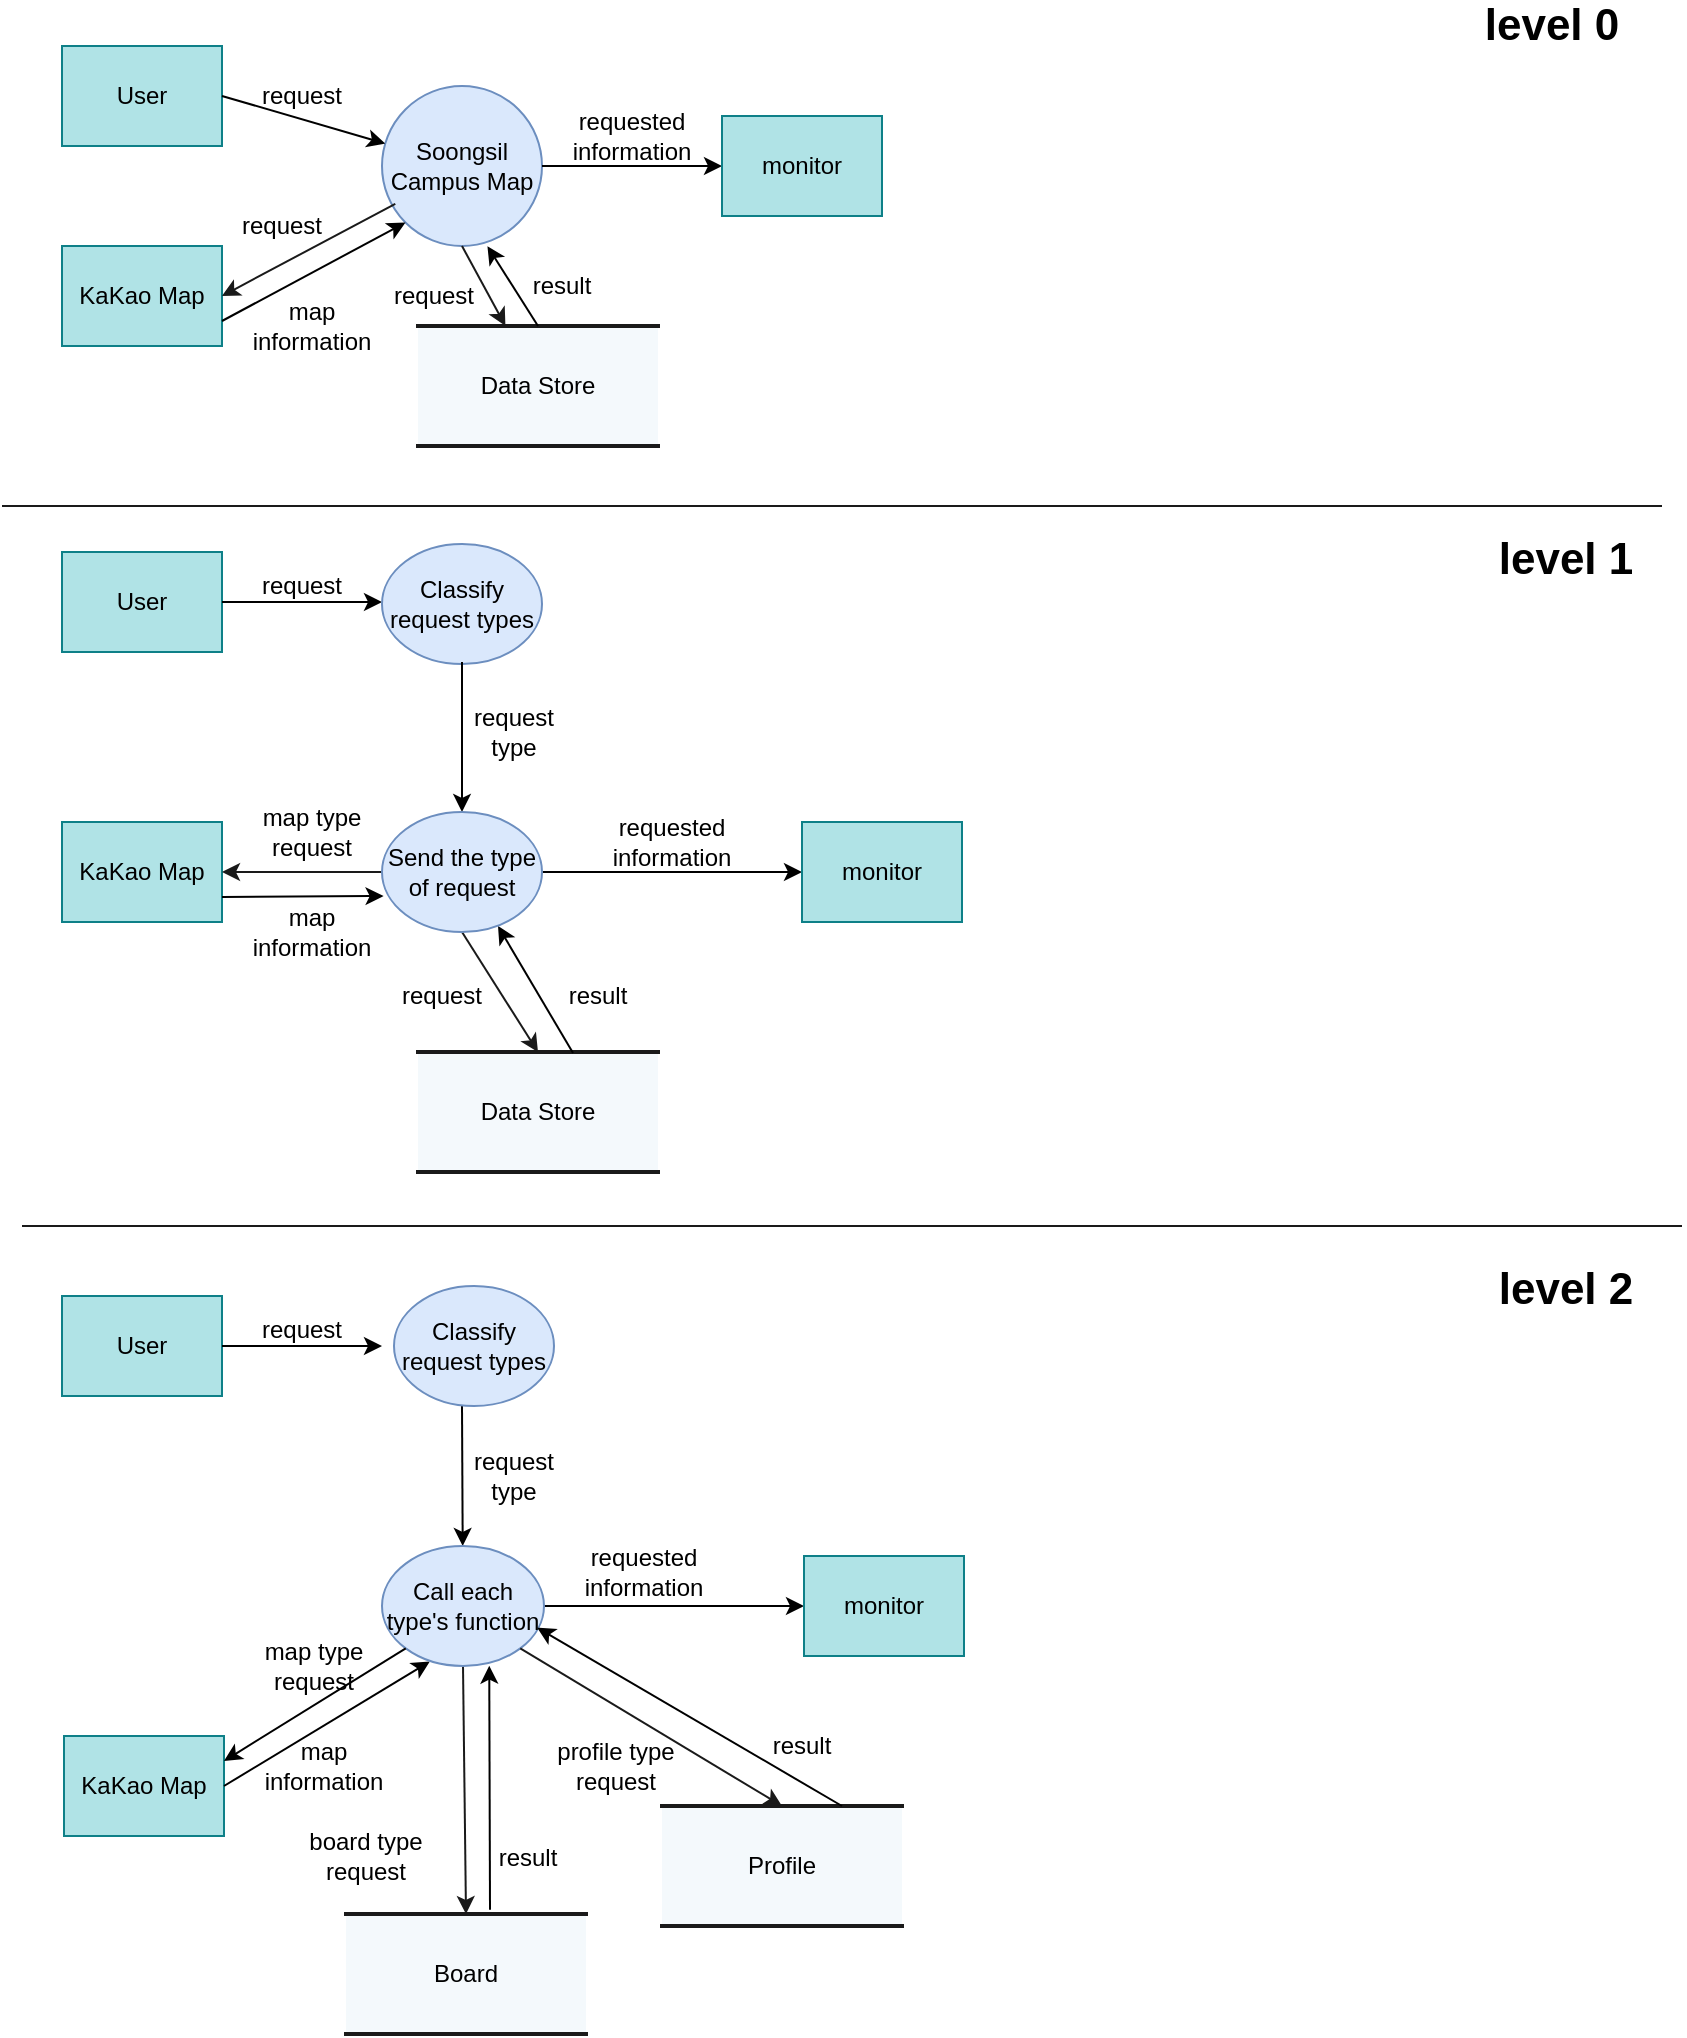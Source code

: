 <mxfile version="14.5.10" type="github">
  <diagram id="bymFOXxrn5_BvPnEqQ4S" name="Page-1">
    <mxGraphModel dx="748" dy="1120" grid="1" gridSize="10" guides="1" tooltips="1" connect="1" arrows="1" fold="1" page="1" pageScale="1" pageWidth="827" pageHeight="1169" math="0" shadow="0">
      <root>
        <mxCell id="0" />
        <mxCell id="1" parent="0" />
        <mxCell id="Yp8CZBlHFuohsSUHgXvk-1" value="Soongsil&lt;br&gt;Campus Map" style="ellipse;whiteSpace=wrap;html=1;aspect=fixed;fillColor=#dae8fc;strokeColor=#6c8ebf;" vertex="1" parent="1">
          <mxGeometry x="190" y="50" width="80" height="80" as="geometry" />
        </mxCell>
        <mxCell id="Yp8CZBlHFuohsSUHgXvk-2" value="User" style="rounded=0;whiteSpace=wrap;html=1;fillColor=#b0e3e6;strokeColor=#0e8088;" vertex="1" parent="1">
          <mxGeometry x="30" y="30" width="80" height="50" as="geometry" />
        </mxCell>
        <mxCell id="Yp8CZBlHFuohsSUHgXvk-3" value="" style="endArrow=classic;html=1;exitX=1;exitY=0.5;exitDx=0;exitDy=0;" edge="1" parent="1" source="Yp8CZBlHFuohsSUHgXvk-2" target="Yp8CZBlHFuohsSUHgXvk-1">
          <mxGeometry width="50" height="50" relative="1" as="geometry">
            <mxPoint x="170" y="160" as="sourcePoint" />
            <mxPoint x="220" y="110" as="targetPoint" />
          </mxGeometry>
        </mxCell>
        <mxCell id="Yp8CZBlHFuohsSUHgXvk-4" value="KaKao Map" style="rounded=0;whiteSpace=wrap;html=1;fillColor=#b0e3e6;strokeColor=#0e8088;" vertex="1" parent="1">
          <mxGeometry x="30" y="130" width="80" height="50" as="geometry" />
        </mxCell>
        <mxCell id="Yp8CZBlHFuohsSUHgXvk-5" value="" style="endArrow=classic;html=1;exitX=1;exitY=0.75;exitDx=0;exitDy=0;entryX=0;entryY=1;entryDx=0;entryDy=0;" edge="1" parent="1" source="Yp8CZBlHFuohsSUHgXvk-4" target="Yp8CZBlHFuohsSUHgXvk-1">
          <mxGeometry width="50" height="50" relative="1" as="geometry">
            <mxPoint x="120" y="65" as="sourcePoint" />
            <mxPoint x="201.6" y="88.8" as="targetPoint" />
          </mxGeometry>
        </mxCell>
        <mxCell id="Yp8CZBlHFuohsSUHgXvk-6" value="" style="endArrow=classic;html=1;exitX=0.083;exitY=0.736;exitDx=0;exitDy=0;entryX=1;entryY=0.5;entryDx=0;entryDy=0;exitPerimeter=0;fillColor=#fff2cc;strokeColor=#1A1A1A;" edge="1" parent="1" source="Yp8CZBlHFuohsSUHgXvk-1" target="Yp8CZBlHFuohsSUHgXvk-4">
          <mxGeometry width="50" height="50" relative="1" as="geometry">
            <mxPoint x="120" y="177.5" as="sourcePoint" />
            <mxPoint x="211.716" y="128.284" as="targetPoint" />
          </mxGeometry>
        </mxCell>
        <mxCell id="Yp8CZBlHFuohsSUHgXvk-7" value="request" style="text;html=1;strokeColor=none;fillColor=none;align=center;verticalAlign=middle;whiteSpace=wrap;rounded=0;" vertex="1" parent="1">
          <mxGeometry x="130" y="45" width="40" height="20" as="geometry" />
        </mxCell>
        <mxCell id="Yp8CZBlHFuohsSUHgXvk-8" value="request" style="text;html=1;strokeColor=none;fillColor=none;align=center;verticalAlign=middle;whiteSpace=wrap;rounded=0;" vertex="1" parent="1">
          <mxGeometry x="120" y="110" width="40" height="20" as="geometry" />
        </mxCell>
        <mxCell id="Yp8CZBlHFuohsSUHgXvk-9" value="map information" style="text;html=1;strokeColor=none;fillColor=none;align=center;verticalAlign=middle;whiteSpace=wrap;rounded=0;" vertex="1" parent="1">
          <mxGeometry x="130" y="160" width="50" height="20" as="geometry" />
        </mxCell>
        <mxCell id="Yp8CZBlHFuohsSUHgXvk-10" value="" style="endArrow=classic;html=1;exitX=1;exitY=0.5;exitDx=0;exitDy=0;" edge="1" parent="1" source="Yp8CZBlHFuohsSUHgXvk-1" target="Yp8CZBlHFuohsSUHgXvk-11">
          <mxGeometry width="50" height="50" relative="1" as="geometry">
            <mxPoint x="310" y="150" as="sourcePoint" />
            <mxPoint x="360" y="90" as="targetPoint" />
          </mxGeometry>
        </mxCell>
        <mxCell id="Yp8CZBlHFuohsSUHgXvk-11" value="monitor" style="rounded=0;whiteSpace=wrap;html=1;fillColor=#b0e3e6;strokeColor=#0e8088;" vertex="1" parent="1">
          <mxGeometry x="360" y="65" width="80" height="50" as="geometry" />
        </mxCell>
        <mxCell id="Yp8CZBlHFuohsSUHgXvk-12" value="requested information" style="text;html=1;strokeColor=none;fillColor=none;align=center;verticalAlign=middle;whiteSpace=wrap;rounded=0;" vertex="1" parent="1">
          <mxGeometry x="290" y="65" width="50" height="20" as="geometry" />
        </mxCell>
        <mxCell id="Yp8CZBlHFuohsSUHgXvk-15" value="User" style="rounded=0;whiteSpace=wrap;html=1;fillColor=#b0e3e6;strokeColor=#0e8088;" vertex="1" parent="1">
          <mxGeometry x="30" y="283" width="80" height="50" as="geometry" />
        </mxCell>
        <mxCell id="Yp8CZBlHFuohsSUHgXvk-16" value="" style="endArrow=classic;html=1;exitX=1;exitY=0.5;exitDx=0;exitDy=0;" edge="1" parent="1" source="Yp8CZBlHFuohsSUHgXvk-15">
          <mxGeometry width="50" height="50" relative="1" as="geometry">
            <mxPoint x="170" y="413" as="sourcePoint" />
            <mxPoint x="190" y="308.0" as="targetPoint" />
          </mxGeometry>
        </mxCell>
        <mxCell id="Yp8CZBlHFuohsSUHgXvk-17" value="KaKao Map" style="rounded=0;whiteSpace=wrap;html=1;fillColor=#b0e3e6;strokeColor=#0e8088;" vertex="1" parent="1">
          <mxGeometry x="30" y="418" width="80" height="50" as="geometry" />
        </mxCell>
        <mxCell id="Yp8CZBlHFuohsSUHgXvk-18" value="" style="endArrow=classic;html=1;exitX=1;exitY=0.75;exitDx=0;exitDy=0;entryX=0.01;entryY=0.7;entryDx=0;entryDy=0;entryPerimeter=0;" edge="1" parent="1" source="Yp8CZBlHFuohsSUHgXvk-17" target="Yp8CZBlHFuohsSUHgXvk-42">
          <mxGeometry width="50" height="50" relative="1" as="geometry">
            <mxPoint x="120" y="318" as="sourcePoint" />
            <mxPoint x="300" y="353" as="targetPoint" />
          </mxGeometry>
        </mxCell>
        <mxCell id="Yp8CZBlHFuohsSUHgXvk-19" value="" style="endArrow=classic;html=1;entryX=1;entryY=0.5;entryDx=0;entryDy=0;fillColor=#fff2cc;strokeColor=#1A1A1A;" edge="1" parent="1" source="Yp8CZBlHFuohsSUHgXvk-42" target="Yp8CZBlHFuohsSUHgXvk-17">
          <mxGeometry width="50" height="50" relative="1" as="geometry">
            <mxPoint x="190" y="353" as="sourcePoint" />
            <mxPoint x="211.716" y="381.284" as="targetPoint" />
          </mxGeometry>
        </mxCell>
        <mxCell id="Yp8CZBlHFuohsSUHgXvk-20" value="request" style="text;html=1;strokeColor=none;fillColor=none;align=center;verticalAlign=middle;whiteSpace=wrap;rounded=0;" vertex="1" parent="1">
          <mxGeometry x="130" y="290" width="40" height="20" as="geometry" />
        </mxCell>
        <mxCell id="Yp8CZBlHFuohsSUHgXvk-21" value="map type request" style="text;html=1;strokeColor=none;fillColor=none;align=center;verticalAlign=middle;whiteSpace=wrap;rounded=0;" vertex="1" parent="1">
          <mxGeometry x="125" y="413" width="60" height="20" as="geometry" />
        </mxCell>
        <mxCell id="Yp8CZBlHFuohsSUHgXvk-22" value="map information" style="text;html=1;strokeColor=none;fillColor=none;align=center;verticalAlign=middle;whiteSpace=wrap;rounded=0;" vertex="1" parent="1">
          <mxGeometry x="130" y="463" width="50" height="20" as="geometry" />
        </mxCell>
        <mxCell id="Yp8CZBlHFuohsSUHgXvk-23" value="" style="endArrow=classic;html=1;exitX=1;exitY=0.5;exitDx=0;exitDy=0;" edge="1" parent="1" source="Yp8CZBlHFuohsSUHgXvk-42" target="Yp8CZBlHFuohsSUHgXvk-24">
          <mxGeometry width="50" height="50" relative="1" as="geometry">
            <mxPoint x="630.0" y="343" as="sourcePoint" />
            <mxPoint x="730" y="343" as="targetPoint" />
          </mxGeometry>
        </mxCell>
        <mxCell id="Yp8CZBlHFuohsSUHgXvk-24" value="monitor" style="rounded=0;whiteSpace=wrap;html=1;fillColor=#b0e3e6;strokeColor=#0e8088;" vertex="1" parent="1">
          <mxGeometry x="400" y="418" width="80" height="50" as="geometry" />
        </mxCell>
        <mxCell id="Yp8CZBlHFuohsSUHgXvk-25" value="requested information" style="text;html=1;strokeColor=none;fillColor=none;align=center;verticalAlign=middle;whiteSpace=wrap;rounded=0;" vertex="1" parent="1">
          <mxGeometry x="310" y="418" width="50" height="20" as="geometry" />
        </mxCell>
        <mxCell id="Yp8CZBlHFuohsSUHgXvk-26" value="" style="endArrow=none;html=1;strokeColor=#1A1A1A;" edge="1" parent="1">
          <mxGeometry width="50" height="50" relative="1" as="geometry">
            <mxPoint y="260" as="sourcePoint" />
            <mxPoint x="830" y="260" as="targetPoint" />
          </mxGeometry>
        </mxCell>
        <mxCell id="Yp8CZBlHFuohsSUHgXvk-27" value="&lt;font style=&quot;font-size: 22px&quot;&gt;&lt;b&gt;level 0&lt;/b&gt;&lt;/font&gt;" style="text;html=1;strokeColor=none;fillColor=none;align=center;verticalAlign=middle;whiteSpace=wrap;rounded=0;" vertex="1" parent="1">
          <mxGeometry x="730" y="10" width="90" height="20" as="geometry" />
        </mxCell>
        <mxCell id="Yp8CZBlHFuohsSUHgXvk-28" value="&lt;font style=&quot;font-size: 22px&quot;&gt;&lt;b&gt;level 1&lt;/b&gt;&lt;/font&gt;" style="text;html=1;strokeColor=none;fillColor=none;align=center;verticalAlign=middle;whiteSpace=wrap;rounded=0;" vertex="1" parent="1">
          <mxGeometry x="737" y="277" width="90" height="20" as="geometry" />
        </mxCell>
        <mxCell id="Yp8CZBlHFuohsSUHgXvk-31" value="Classify request types" style="ellipse;whiteSpace=wrap;html=1;fillColor=#dae8fc;strokeColor=#6c8ebf;" vertex="1" parent="1">
          <mxGeometry x="190" y="279" width="80" height="60" as="geometry" />
        </mxCell>
        <mxCell id="Yp8CZBlHFuohsSUHgXvk-34" value="Data Store" style="shape=partialRectangle;whiteSpace=wrap;html=1;left=0;right=0;fillColor=#F4F9FC;strokeWidth=2;strokeColor=#1A1A1A;" vertex="1" parent="1">
          <mxGeometry x="208" y="533" width="120" height="60" as="geometry" />
        </mxCell>
        <mxCell id="Yp8CZBlHFuohsSUHgXvk-35" value="" style="endArrow=classic;html=1;exitX=0.5;exitY=1;exitDx=0;exitDy=0;fillColor=#fff2cc;strokeColor=#1A1A1A;entryX=0.5;entryY=0;entryDx=0;entryDy=0;" edge="1" parent="1" source="Yp8CZBlHFuohsSUHgXvk-42" target="Yp8CZBlHFuohsSUHgXvk-34">
          <mxGeometry width="50" height="50" relative="1" as="geometry">
            <mxPoint x="380.0" y="340" as="sourcePoint" />
            <mxPoint x="270" y="420" as="targetPoint" />
          </mxGeometry>
        </mxCell>
        <mxCell id="Yp8CZBlHFuohsSUHgXvk-36" value="request" style="text;html=1;strokeColor=none;fillColor=none;align=center;verticalAlign=middle;whiteSpace=wrap;rounded=0;" vertex="1" parent="1">
          <mxGeometry x="190" y="495" width="60" height="20" as="geometry" />
        </mxCell>
        <mxCell id="Yp8CZBlHFuohsSUHgXvk-37" value="" style="endArrow=classic;html=1;exitX=0.646;exitY=0.009;exitDx=0;exitDy=0;exitPerimeter=0;entryX=0.725;entryY=0.95;entryDx=0;entryDy=0;entryPerimeter=0;" edge="1" parent="1" source="Yp8CZBlHFuohsSUHgXvk-34" target="Yp8CZBlHFuohsSUHgXvk-42">
          <mxGeometry width="50" height="50" relative="1" as="geometry">
            <mxPoint x="270" y="432.5" as="sourcePoint" />
            <mxPoint x="250" y="464" as="targetPoint" />
          </mxGeometry>
        </mxCell>
        <mxCell id="Yp8CZBlHFuohsSUHgXvk-38" value="result" style="text;html=1;strokeColor=none;fillColor=none;align=center;verticalAlign=middle;whiteSpace=wrap;rounded=0;" vertex="1" parent="1">
          <mxGeometry x="268" y="495" width="60" height="20" as="geometry" />
        </mxCell>
        <mxCell id="Yp8CZBlHFuohsSUHgXvk-41" value="" style="endArrow=classic;html=1;" edge="1" parent="1" target="Yp8CZBlHFuohsSUHgXvk-42">
          <mxGeometry width="50" height="50" relative="1" as="geometry">
            <mxPoint x="230" y="338.0" as="sourcePoint" />
            <mxPoint x="340" y="308" as="targetPoint" />
          </mxGeometry>
        </mxCell>
        <mxCell id="Yp8CZBlHFuohsSUHgXvk-42" value="Send the type of request" style="ellipse;whiteSpace=wrap;html=1;fillColor=#dae8fc;strokeColor=#6c8ebf;" vertex="1" parent="1">
          <mxGeometry x="190" y="413" width="80" height="60" as="geometry" />
        </mxCell>
        <mxCell id="Yp8CZBlHFuohsSUHgXvk-47" value="request type" style="text;html=1;strokeColor=none;fillColor=none;align=center;verticalAlign=middle;whiteSpace=wrap;rounded=0;" vertex="1" parent="1">
          <mxGeometry x="236" y="363" width="40" height="20" as="geometry" />
        </mxCell>
        <mxCell id="Yp8CZBlHFuohsSUHgXvk-49" value="" style="endArrow=none;html=1;strokeColor=#1A1A1A;" edge="1" parent="1">
          <mxGeometry width="50" height="50" relative="1" as="geometry">
            <mxPoint x="10" y="620" as="sourcePoint" />
            <mxPoint x="840" y="620" as="targetPoint" />
          </mxGeometry>
        </mxCell>
        <mxCell id="Yp8CZBlHFuohsSUHgXvk-50" value="&lt;font style=&quot;font-size: 22px&quot;&gt;&lt;b&gt;level 2&lt;/b&gt;&lt;/font&gt;" style="text;html=1;strokeColor=none;fillColor=none;align=center;verticalAlign=middle;whiteSpace=wrap;rounded=0;" vertex="1" parent="1">
          <mxGeometry x="737" y="642" width="90" height="20" as="geometry" />
        </mxCell>
        <mxCell id="Yp8CZBlHFuohsSUHgXvk-51" value="User" style="rounded=0;whiteSpace=wrap;html=1;fillColor=#b0e3e6;strokeColor=#0e8088;" vertex="1" parent="1">
          <mxGeometry x="30" y="655" width="80" height="50" as="geometry" />
        </mxCell>
        <mxCell id="Yp8CZBlHFuohsSUHgXvk-52" value="" style="endArrow=classic;html=1;exitX=1;exitY=0.5;exitDx=0;exitDy=0;" edge="1" parent="1" source="Yp8CZBlHFuohsSUHgXvk-51">
          <mxGeometry width="50" height="50" relative="1" as="geometry">
            <mxPoint x="170" y="785" as="sourcePoint" />
            <mxPoint x="190" y="680" as="targetPoint" />
          </mxGeometry>
        </mxCell>
        <mxCell id="Yp8CZBlHFuohsSUHgXvk-53" value="KaKao Map" style="rounded=0;whiteSpace=wrap;html=1;fillColor=#b0e3e6;strokeColor=#0e8088;" vertex="1" parent="1">
          <mxGeometry x="31" y="875" width="80" height="50" as="geometry" />
        </mxCell>
        <mxCell id="Yp8CZBlHFuohsSUHgXvk-54" value="" style="endArrow=classic;html=1;exitX=1;exitY=0.5;exitDx=0;exitDy=0;entryX=0.295;entryY=0.962;entryDx=0;entryDy=0;entryPerimeter=0;" edge="1" parent="1" source="Yp8CZBlHFuohsSUHgXvk-53" target="Yp8CZBlHFuohsSUHgXvk-72">
          <mxGeometry width="50" height="50" relative="1" as="geometry">
            <mxPoint x="121" y="775" as="sourcePoint" />
            <mxPoint x="301" y="810" as="targetPoint" />
          </mxGeometry>
        </mxCell>
        <mxCell id="Yp8CZBlHFuohsSUHgXvk-56" value="request" style="text;html=1;strokeColor=none;fillColor=none;align=center;verticalAlign=middle;whiteSpace=wrap;rounded=0;" vertex="1" parent="1">
          <mxGeometry x="130" y="662" width="40" height="20" as="geometry" />
        </mxCell>
        <mxCell id="Yp8CZBlHFuohsSUHgXvk-57" value="map type request" style="text;html=1;strokeColor=none;fillColor=none;align=center;verticalAlign=middle;whiteSpace=wrap;rounded=0;" vertex="1" parent="1">
          <mxGeometry x="126" y="830" width="60" height="20" as="geometry" />
        </mxCell>
        <mxCell id="Yp8CZBlHFuohsSUHgXvk-58" value="map information" style="text;html=1;strokeColor=none;fillColor=none;align=center;verticalAlign=middle;whiteSpace=wrap;rounded=0;" vertex="1" parent="1">
          <mxGeometry x="136" y="880" width="50" height="20" as="geometry" />
        </mxCell>
        <mxCell id="Yp8CZBlHFuohsSUHgXvk-59" value="" style="endArrow=classic;html=1;exitX=1;exitY=0.5;exitDx=0;exitDy=0;" edge="1" parent="1" target="Yp8CZBlHFuohsSUHgXvk-60">
          <mxGeometry width="50" height="50" relative="1" as="geometry">
            <mxPoint x="271" y="810" as="sourcePoint" />
            <mxPoint x="731" y="710" as="targetPoint" />
          </mxGeometry>
        </mxCell>
        <mxCell id="Yp8CZBlHFuohsSUHgXvk-60" value="monitor" style="rounded=0;whiteSpace=wrap;html=1;fillColor=#b0e3e6;strokeColor=#0e8088;" vertex="1" parent="1">
          <mxGeometry x="401" y="785" width="80" height="50" as="geometry" />
        </mxCell>
        <mxCell id="Yp8CZBlHFuohsSUHgXvk-61" value="requested information" style="text;html=1;strokeColor=none;fillColor=none;align=center;verticalAlign=middle;whiteSpace=wrap;rounded=0;" vertex="1" parent="1">
          <mxGeometry x="296" y="783" width="50" height="20" as="geometry" />
        </mxCell>
        <mxCell id="Yp8CZBlHFuohsSUHgXvk-63" value="Board" style="shape=partialRectangle;whiteSpace=wrap;html=1;left=0;right=0;fillColor=#F4F9FC;strokeWidth=2;strokeColor=#1A1A1A;" vertex="1" parent="1">
          <mxGeometry x="172" y="964" width="120" height="60" as="geometry" />
        </mxCell>
        <mxCell id="Yp8CZBlHFuohsSUHgXvk-64" value="" style="endArrow=classic;html=1;fillColor=#fff2cc;strokeColor=#1A1A1A;entryX=0.5;entryY=0;entryDx=0;entryDy=0;exitX=0.5;exitY=1;exitDx=0;exitDy=0;" edge="1" parent="1" source="Yp8CZBlHFuohsSUHgXvk-72" target="Yp8CZBlHFuohsSUHgXvk-63">
          <mxGeometry width="50" height="50" relative="1" as="geometry">
            <mxPoint x="230" y="850" as="sourcePoint" />
            <mxPoint x="223" y="852" as="targetPoint" />
          </mxGeometry>
        </mxCell>
        <mxCell id="Yp8CZBlHFuohsSUHgXvk-65" value="board type request" style="text;html=1;strokeColor=none;fillColor=none;align=center;verticalAlign=middle;whiteSpace=wrap;rounded=0;" vertex="1" parent="1">
          <mxGeometry x="152" y="925" width="60" height="20" as="geometry" />
        </mxCell>
        <mxCell id="Yp8CZBlHFuohsSUHgXvk-66" value="" style="endArrow=classic;html=1;entryX=0.662;entryY=0.997;entryDx=0;entryDy=0;entryPerimeter=0;exitX=0.6;exitY=-0.035;exitDx=0;exitDy=0;exitPerimeter=0;" edge="1" parent="1" source="Yp8CZBlHFuohsSUHgXvk-63" target="Yp8CZBlHFuohsSUHgXvk-72">
          <mxGeometry width="50" height="50" relative="1" as="geometry">
            <mxPoint x="250" y="990" as="sourcePoint" />
            <mxPoint x="223" y="875" as="targetPoint" />
          </mxGeometry>
        </mxCell>
        <mxCell id="Yp8CZBlHFuohsSUHgXvk-67" value="result" style="text;html=1;strokeColor=none;fillColor=none;align=center;verticalAlign=middle;whiteSpace=wrap;rounded=0;" vertex="1" parent="1">
          <mxGeometry x="233" y="926" width="60" height="20" as="geometry" />
        </mxCell>
        <mxCell id="Yp8CZBlHFuohsSUHgXvk-68" value="" style="endArrow=classic;html=1;" edge="1" parent="1" target="Yp8CZBlHFuohsSUHgXvk-72">
          <mxGeometry width="50" height="50" relative="1" as="geometry">
            <mxPoint x="230" y="710" as="sourcePoint" />
            <mxPoint x="231" y="790" as="targetPoint" />
          </mxGeometry>
        </mxCell>
        <mxCell id="Yp8CZBlHFuohsSUHgXvk-70" value="request type" style="text;html=1;strokeColor=none;fillColor=none;align=center;verticalAlign=middle;whiteSpace=wrap;rounded=0;" vertex="1" parent="1">
          <mxGeometry x="236" y="735" width="40" height="20" as="geometry" />
        </mxCell>
        <mxCell id="Yp8CZBlHFuohsSUHgXvk-71" value="Classify request types" style="ellipse;whiteSpace=wrap;html=1;fillColor=#dae8fc;strokeColor=#6c8ebf;" vertex="1" parent="1">
          <mxGeometry x="196" y="650" width="80" height="60" as="geometry" />
        </mxCell>
        <mxCell id="Yp8CZBlHFuohsSUHgXvk-72" value="Call each type&#39;s function" style="ellipse;whiteSpace=wrap;html=1;fillColor=#dae8fc;strokeColor=#6c8ebf;" vertex="1" parent="1">
          <mxGeometry x="190" y="780" width="81" height="60" as="geometry" />
        </mxCell>
        <mxCell id="Yp8CZBlHFuohsSUHgXvk-73" value="" style="endArrow=classic;html=1;exitX=0;exitY=1;exitDx=0;exitDy=0;entryX=1;entryY=0.25;entryDx=0;entryDy=0;" edge="1" parent="1" source="Yp8CZBlHFuohsSUHgXvk-72" target="Yp8CZBlHFuohsSUHgXvk-53">
          <mxGeometry width="50" height="50" relative="1" as="geometry">
            <mxPoint x="186" y="825" as="sourcePoint" />
            <mxPoint x="170" y="860" as="targetPoint" />
          </mxGeometry>
        </mxCell>
        <mxCell id="Yp8CZBlHFuohsSUHgXvk-79" value="Data Store" style="shape=partialRectangle;whiteSpace=wrap;html=1;left=0;right=0;fillColor=#F4F9FC;strokeWidth=2;strokeColor=#1A1A1A;" vertex="1" parent="1">
          <mxGeometry x="208" y="170" width="120" height="60" as="geometry" />
        </mxCell>
        <mxCell id="Yp8CZBlHFuohsSUHgXvk-80" value="" style="endArrow=classic;html=1;fillColor=#fff2cc;strokeColor=#1A1A1A;exitX=0.5;exitY=1;exitDx=0;exitDy=0;" edge="1" parent="1" target="Yp8CZBlHFuohsSUHgXvk-79" source="Yp8CZBlHFuohsSUHgXvk-1">
          <mxGeometry width="50" height="50" relative="1" as="geometry">
            <mxPoint x="252.0" y="72.0" as="sourcePoint" />
            <mxPoint x="268" y="47" as="targetPoint" />
          </mxGeometry>
        </mxCell>
        <mxCell id="Yp8CZBlHFuohsSUHgXvk-81" value="" style="endArrow=classic;html=1;entryX=0.659;entryY=1.001;entryDx=0;entryDy=0;entryPerimeter=0;exitX=0.5;exitY=0;exitDx=0;exitDy=0;" edge="1" parent="1" source="Yp8CZBlHFuohsSUHgXvk-79" target="Yp8CZBlHFuohsSUHgXvk-1">
          <mxGeometry width="50" height="50" relative="1" as="geometry">
            <mxPoint x="268" y="59.5" as="sourcePoint" />
            <mxPoint x="268" y="50" as="targetPoint" />
          </mxGeometry>
        </mxCell>
        <mxCell id="Yp8CZBlHFuohsSUHgXvk-82" value="result" style="text;html=1;strokeColor=none;fillColor=none;align=center;verticalAlign=middle;whiteSpace=wrap;rounded=0;" vertex="1" parent="1">
          <mxGeometry x="250" y="140" width="60" height="20" as="geometry" />
        </mxCell>
        <mxCell id="Yp8CZBlHFuohsSUHgXvk-83" value="request" style="text;html=1;strokeColor=none;fillColor=none;align=center;verticalAlign=middle;whiteSpace=wrap;rounded=0;" vertex="1" parent="1">
          <mxGeometry x="186" y="145" width="60" height="20" as="geometry" />
        </mxCell>
        <mxCell id="Yp8CZBlHFuohsSUHgXvk-87" value="Profile" style="shape=partialRectangle;whiteSpace=wrap;html=1;left=0;right=0;fillColor=#F4F9FC;strokeWidth=2;strokeColor=#1A1A1A;" vertex="1" parent="1">
          <mxGeometry x="330" y="910" width="120" height="60" as="geometry" />
        </mxCell>
        <mxCell id="Yp8CZBlHFuohsSUHgXvk-88" value="" style="endArrow=classic;html=1;exitX=1;exitY=1;exitDx=0;exitDy=0;fillColor=#fff2cc;strokeColor=#1A1A1A;entryX=0.5;entryY=0;entryDx=0;entryDy=0;" edge="1" parent="1" target="Yp8CZBlHFuohsSUHgXvk-87" source="Yp8CZBlHFuohsSUHgXvk-72">
          <mxGeometry width="50" height="50" relative="1" as="geometry">
            <mxPoint x="420.284" y="911.213" as="sourcePoint" />
            <mxPoint x="432" y="867" as="targetPoint" />
          </mxGeometry>
        </mxCell>
        <mxCell id="Yp8CZBlHFuohsSUHgXvk-89" value="profile type request" style="text;html=1;strokeColor=none;fillColor=none;align=center;verticalAlign=middle;whiteSpace=wrap;rounded=0;" vertex="1" parent="1">
          <mxGeometry x="271" y="880" width="72" height="20" as="geometry" />
        </mxCell>
        <mxCell id="Yp8CZBlHFuohsSUHgXvk-90" value="" style="endArrow=classic;html=1;exitX=0.75;exitY=0;exitDx=0;exitDy=0;entryX=0.958;entryY=0.681;entryDx=0;entryDy=0;entryPerimeter=0;" edge="1" parent="1" source="Yp8CZBlHFuohsSUHgXvk-87" target="Yp8CZBlHFuohsSUHgXvk-72">
          <mxGeometry width="50" height="50" relative="1" as="geometry">
            <mxPoint x="432" y="879.5" as="sourcePoint" />
            <mxPoint x="432" y="890" as="targetPoint" />
          </mxGeometry>
        </mxCell>
        <mxCell id="Yp8CZBlHFuohsSUHgXvk-91" value="result" style="text;html=1;strokeColor=none;fillColor=none;align=center;verticalAlign=middle;whiteSpace=wrap;rounded=0;" vertex="1" parent="1">
          <mxGeometry x="370" y="870" width="60" height="20" as="geometry" />
        </mxCell>
      </root>
    </mxGraphModel>
  </diagram>
</mxfile>
